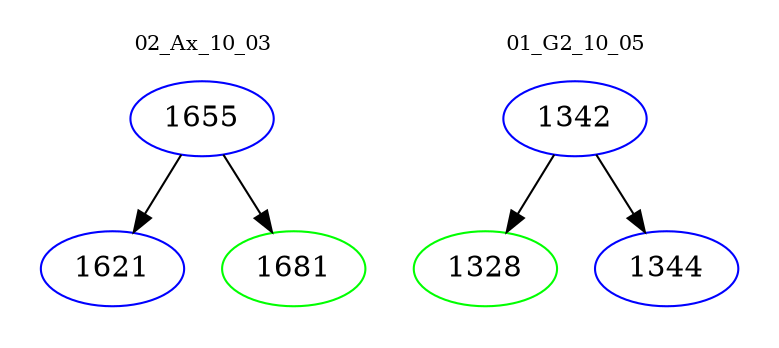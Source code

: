digraph{
subgraph cluster_0 {
color = white
label = "02_Ax_10_03";
fontsize=10;
T0_1655 [label="1655", color="blue"]
T0_1655 -> T0_1621 [color="black"]
T0_1621 [label="1621", color="blue"]
T0_1655 -> T0_1681 [color="black"]
T0_1681 [label="1681", color="green"]
}
subgraph cluster_1 {
color = white
label = "01_G2_10_05";
fontsize=10;
T1_1342 [label="1342", color="blue"]
T1_1342 -> T1_1328 [color="black"]
T1_1328 [label="1328", color="green"]
T1_1342 -> T1_1344 [color="black"]
T1_1344 [label="1344", color="blue"]
}
}
